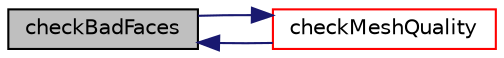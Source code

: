digraph "checkBadFaces"
{
  bgcolor="transparent";
  edge [fontname="Helvetica",fontsize="10",labelfontname="Helvetica",labelfontsize="10"];
  node [fontname="Helvetica",fontsize="10",shape=record];
  rankdir="LR";
  Node980 [label="checkBadFaces",height=0.2,width=0.4,color="black", fillcolor="grey75", style="filled", fontcolor="black"];
  Node980 -> Node981 [dir="back",color="midnightblue",fontsize="10",style="solid",fontname="Helvetica"];
  Node981 [label="checkMeshQuality",height=0.2,width=0.4,color="red",URL="$a22401.html#a05c592dbdbe3fcc0728c2595750b5982",tooltip="Check mesh and mark points on faces in error. "];
  Node981 -> Node980 [dir="back",color="midnightblue",fontsize="10",style="solid",fontname="Helvetica"];
}
